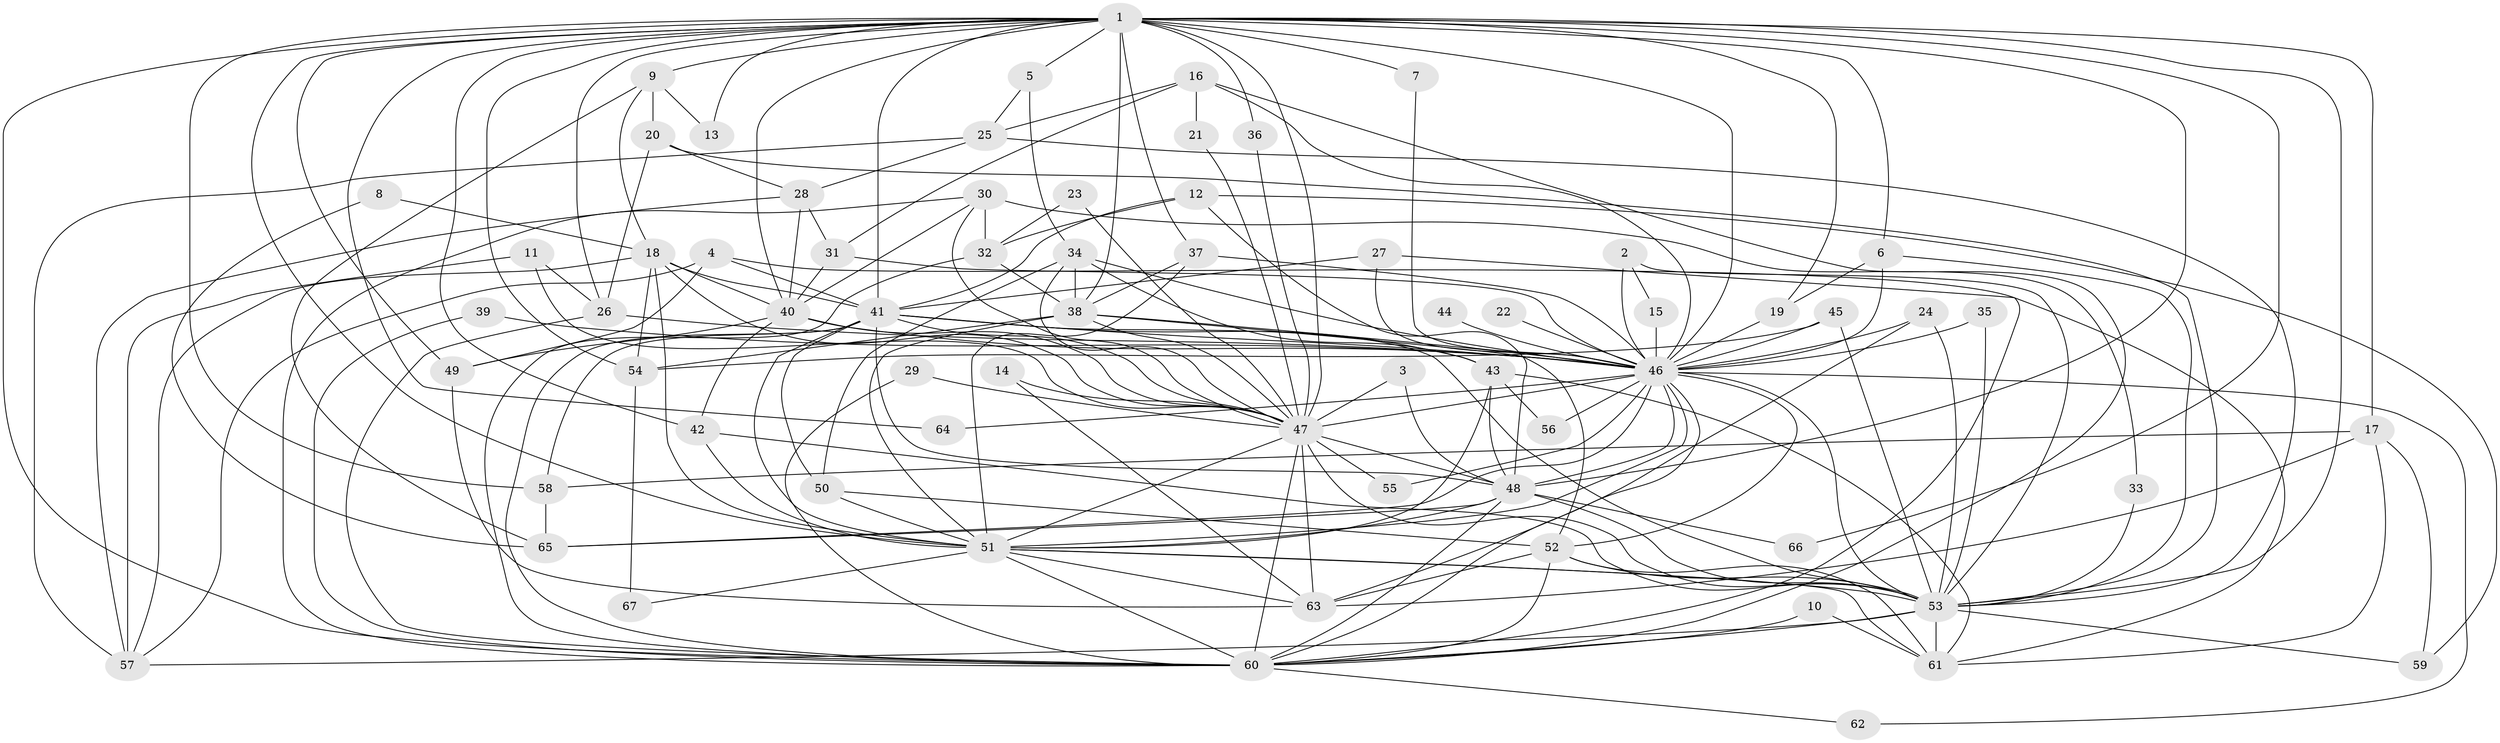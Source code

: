 // original degree distribution, {19: 0.007518796992481203, 22: 0.015037593984962405, 40: 0.007518796992481203, 18: 0.007518796992481203, 16: 0.007518796992481203, 11: 0.007518796992481203, 20: 0.007518796992481203, 24: 0.007518796992481203, 26: 0.007518796992481203, 8: 0.015037593984962405, 5: 0.06766917293233082, 3: 0.15037593984962405, 2: 0.5488721804511278, 10: 0.007518796992481203, 4: 0.08270676691729323, 6: 0.045112781954887216, 7: 0.007518796992481203}
// Generated by graph-tools (version 1.1) at 2025/25/03/09/25 03:25:53]
// undirected, 67 vertices, 189 edges
graph export_dot {
graph [start="1"]
  node [color=gray90,style=filled];
  1;
  2;
  3;
  4;
  5;
  6;
  7;
  8;
  9;
  10;
  11;
  12;
  13;
  14;
  15;
  16;
  17;
  18;
  19;
  20;
  21;
  22;
  23;
  24;
  25;
  26;
  27;
  28;
  29;
  30;
  31;
  32;
  33;
  34;
  35;
  36;
  37;
  38;
  39;
  40;
  41;
  42;
  43;
  44;
  45;
  46;
  47;
  48;
  49;
  50;
  51;
  52;
  53;
  54;
  55;
  56;
  57;
  58;
  59;
  60;
  61;
  62;
  63;
  64;
  65;
  66;
  67;
  1 -- 5 [weight=1.0];
  1 -- 6 [weight=1.0];
  1 -- 7 [weight=1.0];
  1 -- 9 [weight=1.0];
  1 -- 13 [weight=1.0];
  1 -- 17 [weight=1.0];
  1 -- 19 [weight=1.0];
  1 -- 26 [weight=1.0];
  1 -- 36 [weight=1.0];
  1 -- 37 [weight=1.0];
  1 -- 38 [weight=3.0];
  1 -- 40 [weight=1.0];
  1 -- 41 [weight=3.0];
  1 -- 42 [weight=1.0];
  1 -- 46 [weight=4.0];
  1 -- 47 [weight=4.0];
  1 -- 48 [weight=4.0];
  1 -- 49 [weight=1.0];
  1 -- 51 [weight=3.0];
  1 -- 53 [weight=4.0];
  1 -- 54 [weight=2.0];
  1 -- 58 [weight=1.0];
  1 -- 60 [weight=3.0];
  1 -- 64 [weight=1.0];
  1 -- 66 [weight=1.0];
  2 -- 15 [weight=1.0];
  2 -- 46 [weight=1.0];
  2 -- 53 [weight=1.0];
  3 -- 47 [weight=1.0];
  3 -- 48 [weight=1.0];
  4 -- 41 [weight=1.0];
  4 -- 49 [weight=1.0];
  4 -- 57 [weight=1.0];
  4 -- 61 [weight=1.0];
  5 -- 25 [weight=1.0];
  5 -- 34 [weight=1.0];
  6 -- 19 [weight=1.0];
  6 -- 46 [weight=1.0];
  6 -- 53 [weight=1.0];
  7 -- 46 [weight=1.0];
  8 -- 18 [weight=1.0];
  8 -- 65 [weight=1.0];
  9 -- 13 [weight=1.0];
  9 -- 18 [weight=1.0];
  9 -- 20 [weight=1.0];
  9 -- 65 [weight=1.0];
  10 -- 60 [weight=1.0];
  10 -- 61 [weight=1.0];
  11 -- 26 [weight=1.0];
  11 -- 47 [weight=1.0];
  11 -- 57 [weight=1.0];
  12 -- 32 [weight=1.0];
  12 -- 41 [weight=1.0];
  12 -- 48 [weight=1.0];
  12 -- 59 [weight=1.0];
  14 -- 47 [weight=1.0];
  14 -- 63 [weight=1.0];
  15 -- 46 [weight=2.0];
  16 -- 21 [weight=1.0];
  16 -- 25 [weight=1.0];
  16 -- 31 [weight=1.0];
  16 -- 46 [weight=1.0];
  16 -- 60 [weight=1.0];
  17 -- 58 [weight=1.0];
  17 -- 59 [weight=1.0];
  17 -- 61 [weight=1.0];
  17 -- 63 [weight=1.0];
  18 -- 40 [weight=1.0];
  18 -- 41 [weight=1.0];
  18 -- 47 [weight=1.0];
  18 -- 51 [weight=1.0];
  18 -- 54 [weight=1.0];
  18 -- 57 [weight=1.0];
  19 -- 46 [weight=1.0];
  20 -- 26 [weight=1.0];
  20 -- 28 [weight=1.0];
  20 -- 53 [weight=1.0];
  21 -- 47 [weight=1.0];
  22 -- 46 [weight=1.0];
  23 -- 32 [weight=1.0];
  23 -- 47 [weight=1.0];
  24 -- 46 [weight=1.0];
  24 -- 53 [weight=1.0];
  24 -- 63 [weight=1.0];
  25 -- 28 [weight=1.0];
  25 -- 53 [weight=1.0];
  25 -- 57 [weight=1.0];
  26 -- 46 [weight=1.0];
  26 -- 60 [weight=1.0];
  27 -- 41 [weight=1.0];
  27 -- 46 [weight=1.0];
  27 -- 60 [weight=1.0];
  28 -- 31 [weight=1.0];
  28 -- 40 [weight=1.0];
  28 -- 57 [weight=1.0];
  29 -- 47 [weight=1.0];
  29 -- 60 [weight=1.0];
  30 -- 32 [weight=1.0];
  30 -- 33 [weight=1.0];
  30 -- 40 [weight=1.0];
  30 -- 47 [weight=1.0];
  30 -- 60 [weight=1.0];
  31 -- 40 [weight=1.0];
  31 -- 46 [weight=1.0];
  32 -- 38 [weight=1.0];
  32 -- 60 [weight=1.0];
  33 -- 53 [weight=1.0];
  34 -- 38 [weight=1.0];
  34 -- 43 [weight=1.0];
  34 -- 46 [weight=1.0];
  34 -- 47 [weight=1.0];
  34 -- 50 [weight=1.0];
  35 -- 46 [weight=1.0];
  35 -- 53 [weight=1.0];
  36 -- 47 [weight=1.0];
  37 -- 38 [weight=1.0];
  37 -- 46 [weight=1.0];
  37 -- 51 [weight=2.0];
  38 -- 46 [weight=1.0];
  38 -- 47 [weight=1.0];
  38 -- 51 [weight=1.0];
  38 -- 52 [weight=1.0];
  38 -- 54 [weight=1.0];
  39 -- 46 [weight=1.0];
  39 -- 60 [weight=1.0];
  40 -- 42 [weight=1.0];
  40 -- 46 [weight=1.0];
  40 -- 47 [weight=1.0];
  40 -- 49 [weight=1.0];
  41 -- 43 [weight=1.0];
  41 -- 46 [weight=1.0];
  41 -- 47 [weight=1.0];
  41 -- 48 [weight=2.0];
  41 -- 50 [weight=1.0];
  41 -- 51 [weight=1.0];
  41 -- 53 [weight=2.0];
  41 -- 58 [weight=1.0];
  41 -- 60 [weight=1.0];
  42 -- 51 [weight=1.0];
  42 -- 53 [weight=1.0];
  43 -- 48 [weight=1.0];
  43 -- 51 [weight=1.0];
  43 -- 56 [weight=1.0];
  43 -- 61 [weight=1.0];
  44 -- 46 [weight=1.0];
  45 -- 46 [weight=1.0];
  45 -- 53 [weight=1.0];
  45 -- 54 [weight=1.0];
  46 -- 47 [weight=1.0];
  46 -- 48 [weight=1.0];
  46 -- 51 [weight=2.0];
  46 -- 52 [weight=1.0];
  46 -- 53 [weight=1.0];
  46 -- 55 [weight=1.0];
  46 -- 56 [weight=1.0];
  46 -- 60 [weight=2.0];
  46 -- 62 [weight=1.0];
  46 -- 64 [weight=1.0];
  46 -- 65 [weight=1.0];
  47 -- 48 [weight=1.0];
  47 -- 51 [weight=1.0];
  47 -- 53 [weight=1.0];
  47 -- 55 [weight=1.0];
  47 -- 60 [weight=2.0];
  47 -- 63 [weight=1.0];
  48 -- 51 [weight=1.0];
  48 -- 53 [weight=1.0];
  48 -- 60 [weight=2.0];
  48 -- 65 [weight=1.0];
  48 -- 66 [weight=1.0];
  49 -- 63 [weight=1.0];
  50 -- 51 [weight=1.0];
  50 -- 52 [weight=1.0];
  51 -- 53 [weight=1.0];
  51 -- 60 [weight=1.0];
  51 -- 61 [weight=1.0];
  51 -- 63 [weight=1.0];
  51 -- 67 [weight=1.0];
  52 -- 53 [weight=2.0];
  52 -- 60 [weight=1.0];
  52 -- 61 [weight=1.0];
  52 -- 63 [weight=1.0];
  53 -- 57 [weight=1.0];
  53 -- 59 [weight=1.0];
  53 -- 60 [weight=2.0];
  53 -- 61 [weight=2.0];
  54 -- 67 [weight=1.0];
  58 -- 65 [weight=1.0];
  60 -- 62 [weight=1.0];
}
